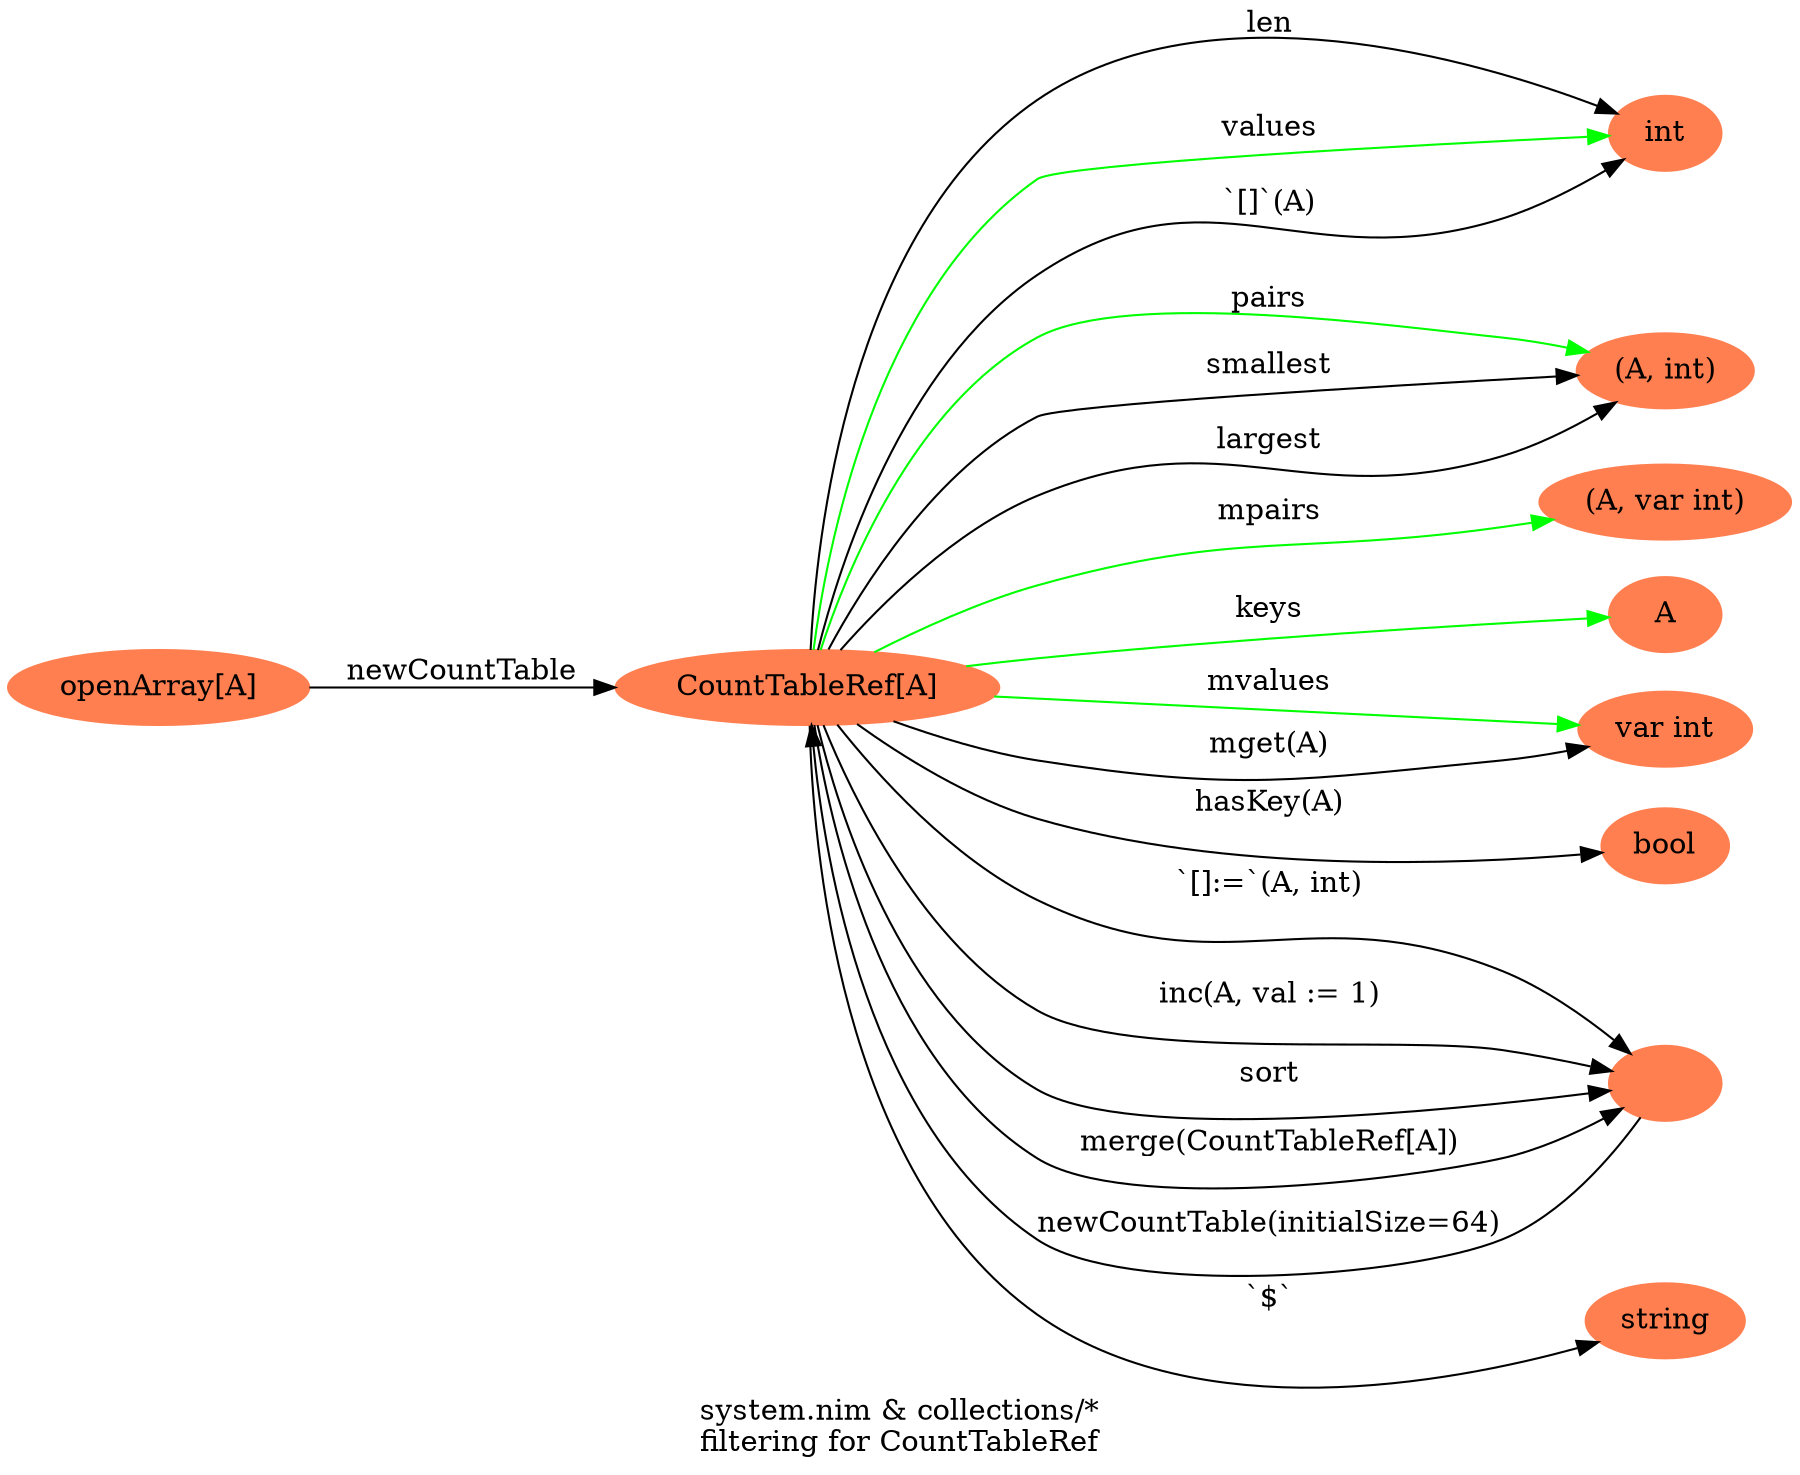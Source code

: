 digraph {
graph [
label = "system.nim & collections/*
filtering for CountTableRef";
rankdir=LR;
];
node[color=coral, style=filled, label="CountTableRef[A]" ] N0;
node[color=coral, style=filled, label="int" ] N1;
N0 -> N1 [color="", label="len" ];
node[color=coral, style=filled, label="(A, int)" ] N2;
N0 -> N2 [color="green", label="pairs" ];
node[color=coral, style=filled, label="(A, var int)" ] N3;
N0 -> N3 [color="green", label="mpairs" ];
node[color=coral, style=filled, label="A" ] N4;
N0 -> N4 [color="green", label="keys" ];
N0 -> N1 [color="green", label="values" ];
node[color=coral, style=filled, label="var int" ] N5;
N0 -> N5 [color="green", label="mvalues" ];
N0 -> N1 [color="", label="`[]`(A)" ];
N0 -> N5 [color="", label="mget(A)" ];
node[color=coral, style=filled, label="bool" ] N6;
N0 -> N6 [color="", label="hasKey(A)" ];
node[color=coral, style=filled, label="" ] N7;
N0 -> N7 [color="", label="`[]:=`(A, int)" ];
N7 -> N0 [color="", label="newCountTable(initialSize=64)" ];
node[color=coral, style=filled, label="openArray[A]" ] N8;
N8 -> N0 [color="", label="newCountTable" ];
node[color=coral, style=filled, label="string" ] N9;
N0 -> N9 [color="", label="`$`" ];
N0 -> N7 [color="", label="inc(A, val := 1)" ];
N0 -> N2 [color="", label="smallest" ];
N0 -> N2 [color="", label="largest" ];
N0 -> N7 [color="", label="sort" ];
N0 -> N7 [color="", label="merge(CountTableRef[A])" ];
}

